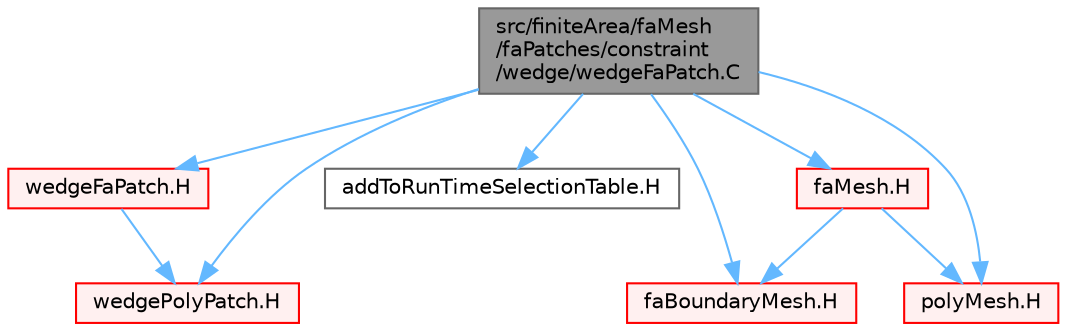 digraph "src/finiteArea/faMesh/faPatches/constraint/wedge/wedgeFaPatch.C"
{
 // LATEX_PDF_SIZE
  bgcolor="transparent";
  edge [fontname=Helvetica,fontsize=10,labelfontname=Helvetica,labelfontsize=10];
  node [fontname=Helvetica,fontsize=10,shape=box,height=0.2,width=0.4];
  Node1 [id="Node000001",label="src/finiteArea/faMesh\l/faPatches/constraint\l/wedge/wedgeFaPatch.C",height=0.2,width=0.4,color="gray40", fillcolor="grey60", style="filled", fontcolor="black",tooltip=" "];
  Node1 -> Node2 [id="edge1_Node000001_Node000002",color="steelblue1",style="solid",tooltip=" "];
  Node2 [id="Node000002",label="wedgeFaPatch.H",height=0.2,width=0.4,color="red", fillcolor="#FFF0F0", style="filled",URL="$wedgeFaPatch_8H.html",tooltip=" "];
  Node2 -> Node206 [id="edge2_Node000002_Node000206",color="steelblue1",style="solid",tooltip=" "];
  Node206 [id="Node000206",label="wedgePolyPatch.H",height=0.2,width=0.4,color="red", fillcolor="#FFF0F0", style="filled",URL="$wedgePolyPatch_8H.html",tooltip=" "];
  Node1 -> Node234 [id="edge3_Node000001_Node000234",color="steelblue1",style="solid",tooltip=" "];
  Node234 [id="Node000234",label="addToRunTimeSelectionTable.H",height=0.2,width=0.4,color="grey40", fillcolor="white", style="filled",URL="$addToRunTimeSelectionTable_8H.html",tooltip="Macros for easy insertion into run-time selection tables."];
  Node1 -> Node235 [id="edge4_Node000001_Node000235",color="steelblue1",style="solid",tooltip=" "];
  Node235 [id="Node000235",label="faBoundaryMesh.H",height=0.2,width=0.4,color="red", fillcolor="#FFF0F0", style="filled",URL="$faBoundaryMesh_8H.html",tooltip=" "];
  Node1 -> Node206 [id="edge5_Node000001_Node000206",color="steelblue1",style="solid",tooltip=" "];
  Node1 -> Node247 [id="edge6_Node000001_Node000247",color="steelblue1",style="solid",tooltip=" "];
  Node247 [id="Node000247",label="polyMesh.H",height=0.2,width=0.4,color="red", fillcolor="#FFF0F0", style="filled",URL="$polyMesh_8H.html",tooltip=" "];
  Node1 -> Node288 [id="edge7_Node000001_Node000288",color="steelblue1",style="solid",tooltip=" "];
  Node288 [id="Node000288",label="faMesh.H",height=0.2,width=0.4,color="red", fillcolor="#FFF0F0", style="filled",URL="$faMesh_8H.html",tooltip=" "];
  Node288 -> Node247 [id="edge8_Node000288_Node000247",color="steelblue1",style="solid",tooltip=" "];
  Node288 -> Node235 [id="edge9_Node000288_Node000235",color="steelblue1",style="solid",tooltip=" "];
}
